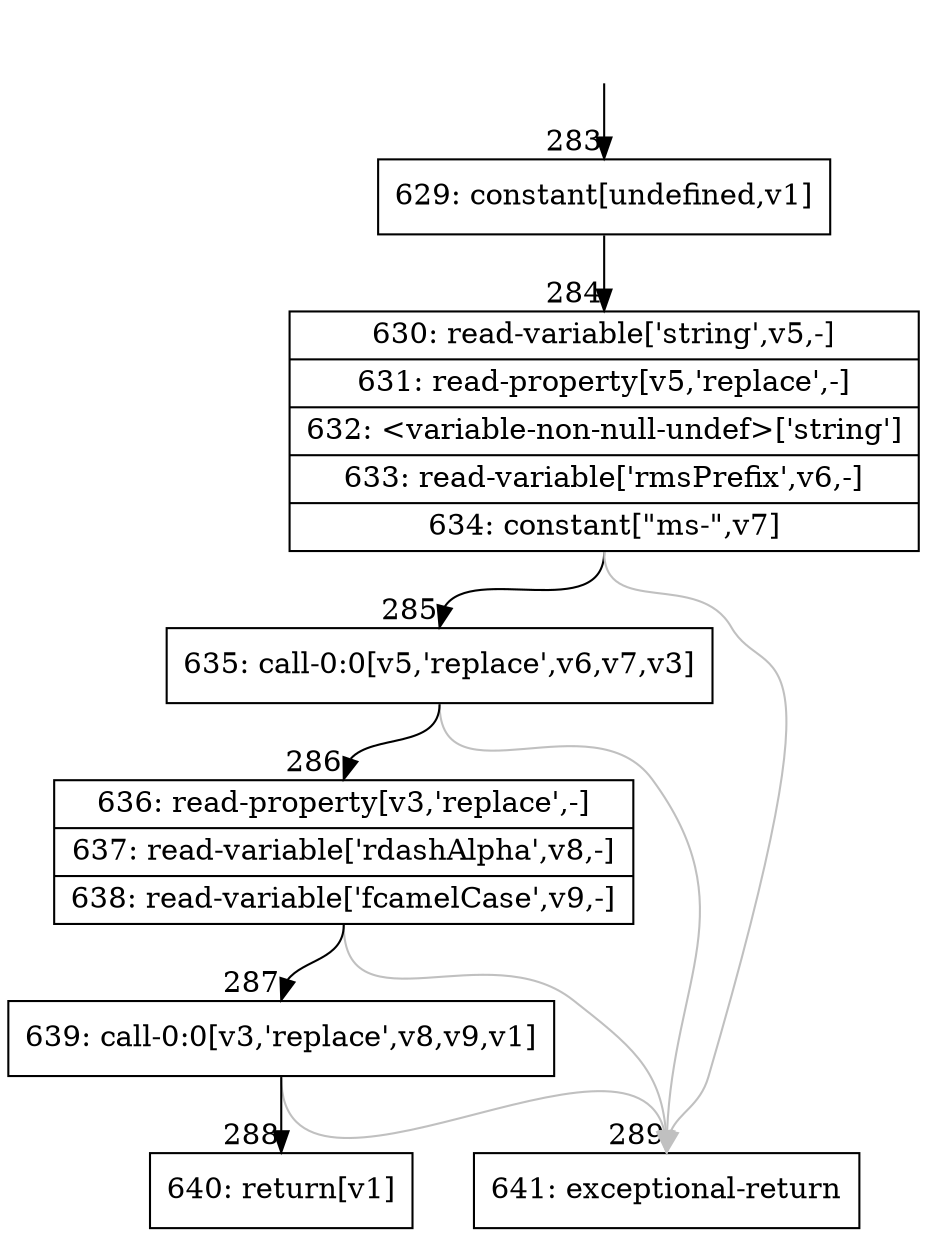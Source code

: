 digraph {
rankdir="TD"
BB_entry29[shape=none,label=""];
BB_entry29 -> BB283 [tailport=s, headport=n, headlabel="    283"]
BB283 [shape=record label="{629: constant[undefined,v1]}" ] 
BB283 -> BB284 [tailport=s, headport=n, headlabel="      284"]
BB284 [shape=record label="{630: read-variable['string',v5,-]|631: read-property[v5,'replace',-]|632: \<variable-non-null-undef\>['string']|633: read-variable['rmsPrefix',v6,-]|634: constant[\"ms-\",v7]}" ] 
BB284 -> BB285 [tailport=s, headport=n, headlabel="      285"]
BB284 -> BB289 [tailport=s, headport=n, color=gray, headlabel="      289"]
BB285 [shape=record label="{635: call-0:0[v5,'replace',v6,v7,v3]}" ] 
BB285 -> BB286 [tailport=s, headport=n, headlabel="      286"]
BB285 -> BB289 [tailport=s, headport=n, color=gray]
BB286 [shape=record label="{636: read-property[v3,'replace',-]|637: read-variable['rdashAlpha',v8,-]|638: read-variable['fcamelCase',v9,-]}" ] 
BB286 -> BB287 [tailport=s, headport=n, headlabel="      287"]
BB286 -> BB289 [tailport=s, headport=n, color=gray]
BB287 [shape=record label="{639: call-0:0[v3,'replace',v8,v9,v1]}" ] 
BB287 -> BB288 [tailport=s, headport=n, headlabel="      288"]
BB287 -> BB289 [tailport=s, headport=n, color=gray]
BB288 [shape=record label="{640: return[v1]}" ] 
BB289 [shape=record label="{641: exceptional-return}" ] 
}
